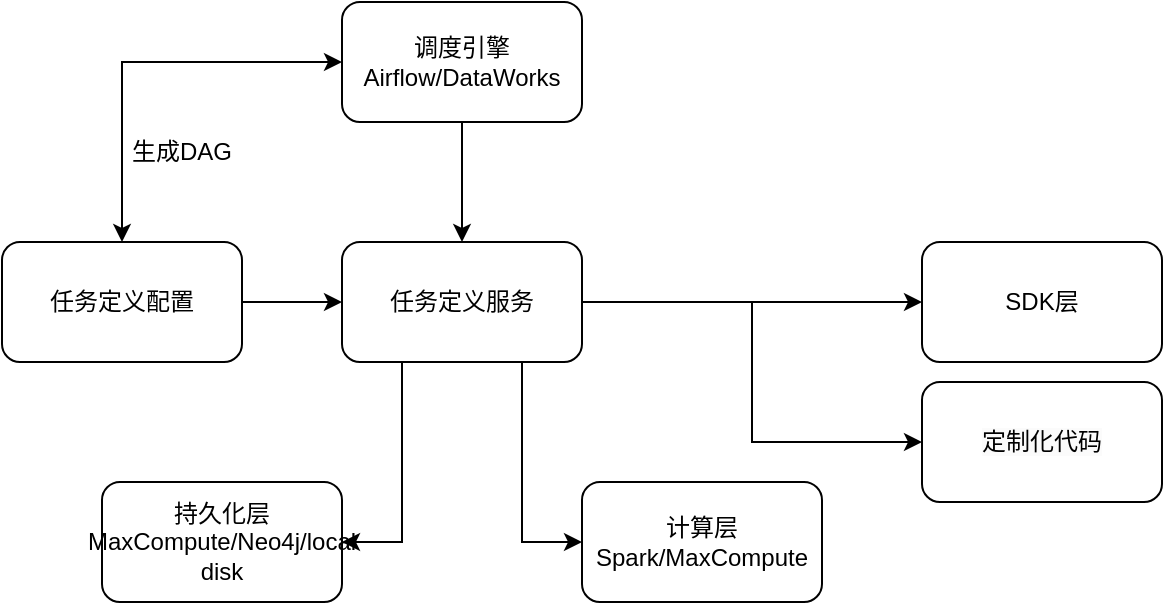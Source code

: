 <mxfile version="21.5.2" type="github" pages="6">
  <diagram name="架构" id="m7k_fpHOyJ3HgnAJIdbW">
    <mxGraphModel dx="1382" dy="1514" grid="1" gridSize="10" guides="1" tooltips="1" connect="1" arrows="1" fold="1" page="1" pageScale="1" pageWidth="850" pageHeight="1100" math="0" shadow="0">
      <root>
        <mxCell id="0" />
        <mxCell id="1" parent="0" />
        <mxCell id="1hOJ_aQ_bv51P6VJeh0--5" style="edgeStyle=orthogonalEdgeStyle;rounded=0;orthogonalLoop=1;jettySize=auto;html=1;exitX=0.5;exitY=1;exitDx=0;exitDy=0;" parent="1" source="1hOJ_aQ_bv51P6VJeh0--1" target="1hOJ_aQ_bv51P6VJeh0--2" edge="1">
          <mxGeometry relative="1" as="geometry" />
        </mxCell>
        <mxCell id="1hOJ_aQ_bv51P6VJeh0--1" value="调度引擎&lt;br&gt;Airflow/DataWorks" style="rounded=1;whiteSpace=wrap;html=1;" parent="1" vertex="1">
          <mxGeometry x="360" y="400" width="120" height="60" as="geometry" />
        </mxCell>
        <mxCell id="1hOJ_aQ_bv51P6VJeh0--4" style="edgeStyle=orthogonalEdgeStyle;rounded=0;orthogonalLoop=1;jettySize=auto;html=1;exitX=1;exitY=0.5;exitDx=0;exitDy=0;entryX=0;entryY=0.5;entryDx=0;entryDy=0;" parent="1" source="1hOJ_aQ_bv51P6VJeh0--2" target="1hOJ_aQ_bv51P6VJeh0--3" edge="1">
          <mxGeometry relative="1" as="geometry" />
        </mxCell>
        <mxCell id="1hOJ_aQ_bv51P6VJeh0--8" style="edgeStyle=orthogonalEdgeStyle;rounded=0;orthogonalLoop=1;jettySize=auto;html=1;exitX=0.75;exitY=1;exitDx=0;exitDy=0;entryX=0;entryY=0.5;entryDx=0;entryDy=0;" parent="1" source="1hOJ_aQ_bv51P6VJeh0--2" target="1hOJ_aQ_bv51P6VJeh0--7" edge="1">
          <mxGeometry relative="1" as="geometry" />
        </mxCell>
        <mxCell id="1hOJ_aQ_bv51P6VJeh0--9" style="edgeStyle=orthogonalEdgeStyle;rounded=0;orthogonalLoop=1;jettySize=auto;html=1;exitX=0.25;exitY=1;exitDx=0;exitDy=0;entryX=1;entryY=0.5;entryDx=0;entryDy=0;" parent="1" source="1hOJ_aQ_bv51P6VJeh0--2" target="1hOJ_aQ_bv51P6VJeh0--6" edge="1">
          <mxGeometry relative="1" as="geometry" />
        </mxCell>
        <mxCell id="_VQXQe3BT0p8ZT42UcLd-5" style="edgeStyle=orthogonalEdgeStyle;rounded=0;orthogonalLoop=1;jettySize=auto;html=1;exitX=1;exitY=0.5;exitDx=0;exitDy=0;entryX=0;entryY=0.5;entryDx=0;entryDy=0;" parent="1" source="1hOJ_aQ_bv51P6VJeh0--2" target="_VQXQe3BT0p8ZT42UcLd-4" edge="1">
          <mxGeometry relative="1" as="geometry" />
        </mxCell>
        <mxCell id="1hOJ_aQ_bv51P6VJeh0--2" value="任务定义服务" style="rounded=1;whiteSpace=wrap;html=1;" parent="1" vertex="1">
          <mxGeometry x="360" y="520" width="120" height="60" as="geometry" />
        </mxCell>
        <mxCell id="1hOJ_aQ_bv51P6VJeh0--3" value="SDK层" style="rounded=1;whiteSpace=wrap;html=1;" parent="1" vertex="1">
          <mxGeometry x="650" y="520" width="120" height="60" as="geometry" />
        </mxCell>
        <mxCell id="1hOJ_aQ_bv51P6VJeh0--6" value="持久化层&lt;br&gt;MaxCompute/Neo4j/local disk" style="rounded=1;whiteSpace=wrap;html=1;" parent="1" vertex="1">
          <mxGeometry x="240" y="640" width="120" height="60" as="geometry" />
        </mxCell>
        <mxCell id="1hOJ_aQ_bv51P6VJeh0--7" value="计算层&lt;br&gt;Spark/MaxCompute" style="rounded=1;whiteSpace=wrap;html=1;" parent="1" vertex="1">
          <mxGeometry x="480" y="640" width="120" height="60" as="geometry" />
        </mxCell>
        <mxCell id="_VQXQe3BT0p8ZT42UcLd-2" value="生成DAG" style="text;html=1;strokeColor=none;fillColor=none;align=center;verticalAlign=middle;whiteSpace=wrap;rounded=0;" parent="1" vertex="1">
          <mxGeometry x="250" y="460" width="60" height="30" as="geometry" />
        </mxCell>
        <mxCell id="_VQXQe3BT0p8ZT42UcLd-6" style="edgeStyle=orthogonalEdgeStyle;rounded=0;orthogonalLoop=1;jettySize=auto;html=1;exitX=1;exitY=0.5;exitDx=0;exitDy=0;entryX=0;entryY=0.5;entryDx=0;entryDy=0;" parent="1" source="_VQXQe3BT0p8ZT42UcLd-3" target="1hOJ_aQ_bv51P6VJeh0--2" edge="1">
          <mxGeometry relative="1" as="geometry" />
        </mxCell>
        <mxCell id="_VQXQe3BT0p8ZT42UcLd-7" style="edgeStyle=orthogonalEdgeStyle;rounded=0;orthogonalLoop=1;jettySize=auto;html=1;exitX=0.5;exitY=0;exitDx=0;exitDy=0;entryX=0;entryY=0.5;entryDx=0;entryDy=0;startArrow=classic;startFill=1;" parent="1" source="_VQXQe3BT0p8ZT42UcLd-3" target="1hOJ_aQ_bv51P6VJeh0--1" edge="1">
          <mxGeometry relative="1" as="geometry" />
        </mxCell>
        <mxCell id="_VQXQe3BT0p8ZT42UcLd-3" value="任务定义配置" style="rounded=1;whiteSpace=wrap;html=1;" parent="1" vertex="1">
          <mxGeometry x="190" y="520" width="120" height="60" as="geometry" />
        </mxCell>
        <mxCell id="_VQXQe3BT0p8ZT42UcLd-4" value="&lt;meta charset=&quot;utf-8&quot;&gt;&lt;span style=&quot;color: rgb(0, 0, 0); font-family: Helvetica; font-size: 12px; font-style: normal; font-variant-ligatures: normal; font-variant-caps: normal; font-weight: 400; letter-spacing: normal; orphans: 2; text-align: center; text-indent: 0px; text-transform: none; widows: 2; word-spacing: 0px; -webkit-text-stroke-width: 0px; background-color: rgb(251, 251, 251); text-decoration-thickness: initial; text-decoration-style: initial; text-decoration-color: initial; float: none; display: inline !important;&quot;&gt;定制化代码&lt;/span&gt;" style="rounded=1;whiteSpace=wrap;html=1;" parent="1" vertex="1">
          <mxGeometry x="650" y="590" width="120" height="60" as="geometry" />
        </mxCell>
      </root>
    </mxGraphModel>
  </diagram>
  <diagram id="Og1SM9SWbv6qK67WtlE2" name="流程共识">
    <mxGraphModel dx="2090" dy="843" grid="1" gridSize="10" guides="1" tooltips="1" connect="1" arrows="1" fold="1" page="1" pageScale="1" pageWidth="850" pageHeight="1100" math="0" shadow="0">
      <root>
        <mxCell id="0" />
        <mxCell id="1" parent="0" />
        <mxCell id="PM1XfxlpZ7X-8FRDsd6J-6" value="" style="rounded=0;whiteSpace=wrap;html=1;" vertex="1" parent="1">
          <mxGeometry x="-110" y="250" width="900" height="160" as="geometry" />
        </mxCell>
        <mxCell id="PM1XfxlpZ7X-8FRDsd6J-1" value="原始数据同步" style="rounded=1;whiteSpace=wrap;html=1;" vertex="1" parent="1">
          <mxGeometry x="-50" y="300" width="120" height="60" as="geometry" />
        </mxCell>
        <mxCell id="PM1XfxlpZ7X-8FRDsd6J-2" value="数据清洗" style="rounded=1;whiteSpace=wrap;html=1;" vertex="1" parent="1">
          <mxGeometry x="110" y="300" width="120" height="60" as="geometry" />
        </mxCell>
        <mxCell id="PM1XfxlpZ7X-8FRDsd6J-3" value="数据转换" style="rounded=1;whiteSpace=wrap;html=1;" vertex="1" parent="1">
          <mxGeometry x="270" y="300" width="120" height="60" as="geometry" />
        </mxCell>
        <mxCell id="PM1XfxlpZ7X-8FRDsd6J-4" value="数据导入" style="rounded=1;whiteSpace=wrap;html=1;" vertex="1" parent="1">
          <mxGeometry x="440" y="300" width="120" height="60" as="geometry" />
        </mxCell>
        <mxCell id="PM1XfxlpZ7X-8FRDsd6J-5" value="数据导后处理" style="rounded=1;whiteSpace=wrap;html=1;" vertex="1" parent="1">
          <mxGeometry x="610" y="300" width="120" height="60" as="geometry" />
        </mxCell>
        <mxCell id="PM1XfxlpZ7X-8FRDsd6J-7" value="数据同步" style="text;html=1;strokeColor=none;fillColor=none;align=center;verticalAlign=middle;whiteSpace=wrap;rounded=0;" vertex="1" parent="1">
          <mxGeometry x="310" y="260" width="60" height="30" as="geometry" />
        </mxCell>
        <mxCell id="PM1XfxlpZ7X-8FRDsd6J-8" value="" style="rounded=0;whiteSpace=wrap;html=1;" vertex="1" parent="1">
          <mxGeometry x="-110" y="510" width="900" height="160" as="geometry" />
        </mxCell>
        <mxCell id="PM1XfxlpZ7X-8FRDsd6J-9" value="辅助任务" style="rounded=1;whiteSpace=wrap;html=1;" vertex="1" parent="1">
          <mxGeometry x="110" y="570" width="120" height="60" as="geometry" />
        </mxCell>
        <mxCell id="PM1XfxlpZ7X-8FRDsd6J-10" value="结果计算/导出" style="rounded=1;whiteSpace=wrap;html=1;" vertex="1" parent="1">
          <mxGeometry x="270" y="570" width="120" height="60" as="geometry" />
        </mxCell>
        <mxCell id="PM1XfxlpZ7X-8FRDsd6J-11" value="结果导入" style="rounded=1;whiteSpace=wrap;html=1;" vertex="1" parent="1">
          <mxGeometry x="430" y="570" width="120" height="60" as="geometry" />
        </mxCell>
        <mxCell id="PM1XfxlpZ7X-8FRDsd6J-14" value="风控计算" style="text;html=1;strokeColor=none;fillColor=none;align=center;verticalAlign=middle;whiteSpace=wrap;rounded=0;" vertex="1" parent="1">
          <mxGeometry x="310" y="520" width="60" height="30" as="geometry" />
        </mxCell>
      </root>
    </mxGraphModel>
  </diagram>
  <diagram id="A9DMLrKfDVq0KSXMo0Hl" name="友邦">
    <mxGraphModel dx="1382" dy="1514" grid="1" gridSize="10" guides="1" tooltips="1" connect="1" arrows="1" fold="1" page="1" pageScale="1" pageWidth="850" pageHeight="1100" math="0" shadow="0">
      <root>
        <mxCell id="0" />
        <mxCell id="1" parent="0" />
        <mxCell id="BBlTaaZiO3NpZDx9ScX0-1" value="" style="rounded=0;whiteSpace=wrap;html=1;" vertex="1" parent="1">
          <mxGeometry x="165" y="540" width="520" height="70" as="geometry" />
        </mxCell>
        <mxCell id="BBlTaaZiO3NpZDx9ScX0-2" value="业务数据图谱" style="rounded=0;whiteSpace=wrap;html=1;" vertex="1" parent="1">
          <mxGeometry x="280" y="547.5" width="110" height="55" as="geometry" />
        </mxCell>
        <mxCell id="BBlTaaZiO3NpZDx9ScX0-4" value="" style="rounded=0;whiteSpace=wrap;html=1;" vertex="1" parent="1">
          <mxGeometry x="165" y="460" width="520" height="70" as="geometry" />
        </mxCell>
        <mxCell id="BBlTaaZiO3NpZDx9ScX0-5" value="业务数据图谱" style="rounded=0;whiteSpace=wrap;html=1;" vertex="1" parent="1">
          <mxGeometry x="420" y="547.5" width="110" height="55" as="geometry" />
        </mxCell>
      </root>
    </mxGraphModel>
  </diagram>
  <diagram id="u1a6W5h8Gbmj5CjUvRBW" name="技术架构图">
    <mxGraphModel dx="1382" dy="1457" grid="1" gridSize="10" guides="1" tooltips="1" connect="1" arrows="1" fold="1" page="1" pageScale="1" pageWidth="850" pageHeight="1100" math="0" shadow="0">
      <root>
        <mxCell id="0" />
        <mxCell id="1" parent="0" />
        <mxCell id="b9JEDcUEOAF8m4aXm5rV-1" value="" style="rounded=0;whiteSpace=wrap;html=1;" vertex="1" parent="1">
          <mxGeometry x="60" y="720" width="160" height="220" as="geometry" />
        </mxCell>
        <mxCell id="b9JEDcUEOAF8m4aXm5rV-2" value="前端应用(react.js)" style="rounded=0;whiteSpace=wrap;html=1;" vertex="1" parent="1">
          <mxGeometry x="80" y="830" width="120" height="40" as="geometry" />
        </mxCell>
        <mxCell id="b9JEDcUEOAF8m4aXm5rV-3" value="后端API(Spring-boot)" style="rounded=0;whiteSpace=wrap;html=1;" vertex="1" parent="1">
          <mxGeometry x="80" y="890" width="120" height="40" as="geometry" />
        </mxCell>
        <mxCell id="b9JEDcUEOAF8m4aXm5rV-4" value="" style="endArrow=classic;html=1;entryX=0.5;entryY=1;entryDx=0;entryDy=0;exitX=0.5;exitY=0;exitDx=0;exitDy=0;" edge="1" parent="1" source="b9JEDcUEOAF8m4aXm5rV-3" target="b9JEDcUEOAF8m4aXm5rV-2">
          <mxGeometry width="50" height="50" relative="1" as="geometry">
            <mxPoint x="330" y="1000" as="sourcePoint" />
            <mxPoint x="380" y="950" as="targetPoint" />
          </mxGeometry>
        </mxCell>
        <mxCell id="b9JEDcUEOAF8m4aXm5rV-5" value="图数据存储(Neo4j, etc)" style="rounded=0;whiteSpace=wrap;html=1;" vertex="1" parent="1">
          <mxGeometry x="60" y="970" width="200" height="60" as="geometry" />
        </mxCell>
        <mxCell id="b9JEDcUEOAF8m4aXm5rV-6" value="&lt;font style=&quot;font-size: 15px&quot;&gt;在线服务&lt;/font&gt;" style="text;html=1;strokeColor=none;fillColor=none;align=center;verticalAlign=middle;whiteSpace=wrap;rounded=0;" vertex="1" parent="1">
          <mxGeometry x="100" y="730" width="80" height="20" as="geometry" />
        </mxCell>
        <mxCell id="b9JEDcUEOAF8m4aXm5rV-7" value="" style="rounded=0;whiteSpace=wrap;html=1;" vertex="1" parent="1">
          <mxGeometry x="260" y="720" width="330" height="220" as="geometry" />
        </mxCell>
        <mxCell id="b9JEDcUEOAF8m4aXm5rV-8" value="ETL&lt;br&gt;(AirFlow, Dolphine, DataWorks)&lt;br&gt;&lt;br&gt;&lt;br&gt;" style="rounded=0;whiteSpace=wrap;html=1;" vertex="1" parent="1">
          <mxGeometry x="280" y="770" width="290" height="100" as="geometry" />
        </mxCell>
        <mxCell id="b9JEDcUEOAF8m4aXm5rV-9" value="&lt;font style=&quot;font-size: 15px&quot;&gt;离线服务&lt;/font&gt;" style="text;html=1;strokeColor=none;fillColor=none;align=center;verticalAlign=middle;whiteSpace=wrap;rounded=0;" vertex="1" parent="1">
          <mxGeometry x="385" y="730" width="80" height="20" as="geometry" />
        </mxCell>
        <mxCell id="b9JEDcUEOAF8m4aXm5rV-10" value="数据拉取" style="rounded=0;whiteSpace=wrap;html=1;" vertex="1" parent="1">
          <mxGeometry x="311" y="820" width="70" height="40" as="geometry" />
        </mxCell>
        <mxCell id="b9JEDcUEOAF8m4aXm5rV-11" value="模型训练" style="rounded=0;whiteSpace=wrap;html=1;" vertex="1" parent="1">
          <mxGeometry x="391" y="820" width="70" height="40" as="geometry" />
        </mxCell>
        <mxCell id="b9JEDcUEOAF8m4aXm5rV-12" value="风险标签" style="rounded=0;whiteSpace=wrap;html=1;" vertex="1" parent="1">
          <mxGeometry x="471" y="820" width="70" height="40" as="geometry" />
        </mxCell>
        <mxCell id="b9JEDcUEOAF8m4aXm5rV-13" value="" style="edgeStyle=elbowEdgeStyle;elbow=vertical;endArrow=classic;html=1;entryX=0.5;entryY=1;entryDx=0;entryDy=0;exitX=0.25;exitY=0;exitDx=0;exitDy=0;" edge="1" parent="1" source="b9JEDcUEOAF8m4aXm5rV-5" target="b9JEDcUEOAF8m4aXm5rV-3">
          <mxGeometry width="50" height="50" relative="1" as="geometry">
            <mxPoint x="330" y="950" as="sourcePoint" />
            <mxPoint x="380" y="900" as="targetPoint" />
          </mxGeometry>
        </mxCell>
        <mxCell id="b9JEDcUEOAF8m4aXm5rV-14" value="" style="edgeStyle=elbowEdgeStyle;elbow=vertical;endArrow=classic;html=1;exitX=0.5;exitY=1;exitDx=0;exitDy=0;entryX=0.75;entryY=0;entryDx=0;entryDy=0;" edge="1" parent="1" source="b9JEDcUEOAF8m4aXm5rV-8" target="b9JEDcUEOAF8m4aXm5rV-5">
          <mxGeometry width="50" height="50" relative="1" as="geometry">
            <mxPoint x="185" y="980" as="sourcePoint" />
            <mxPoint x="346" y="980" as="targetPoint" />
          </mxGeometry>
        </mxCell>
        <mxCell id="b9JEDcUEOAF8m4aXm5rV-15" value="核心镜像库(Oracle, MaxCompute, etc)" style="rounded=0;whiteSpace=wrap;html=1;" vertex="1" parent="1">
          <mxGeometry x="440" y="970" width="150" height="60" as="geometry" />
        </mxCell>
        <mxCell id="b9JEDcUEOAF8m4aXm5rV-16" value="" style="edgeStyle=elbowEdgeStyle;elbow=vertical;endArrow=none;html=1;exitX=0.5;exitY=1;exitDx=0;exitDy=0;entryX=0.5;entryY=0;entryDx=0;entryDy=0;startArrow=classic;startFill=1;endFill=0;" edge="1" parent="1" source="b9JEDcUEOAF8m4aXm5rV-8" target="b9JEDcUEOAF8m4aXm5rV-15">
          <mxGeometry width="50" height="50" relative="1" as="geometry">
            <mxPoint x="435" y="880" as="sourcePoint" />
            <mxPoint x="347.5" y="980" as="targetPoint" />
          </mxGeometry>
        </mxCell>
        <mxCell id="b9JEDcUEOAF8m4aXm5rV-17" value="负载均衡&lt;br&gt;(Nginx)" style="rounded=0;whiteSpace=wrap;html=1;" vertex="1" parent="1">
          <mxGeometry x="80" y="770" width="120" height="40" as="geometry" />
        </mxCell>
        <mxCell id="b9JEDcUEOAF8m4aXm5rV-18" value="消息队列(RocketMQ, etc)" style="rounded=0;whiteSpace=wrap;html=1;" vertex="1" parent="1">
          <mxGeometry x="271" y="970" width="159" height="60" as="geometry" />
        </mxCell>
        <mxCell id="b9JEDcUEOAF8m4aXm5rV-19" value="" style="edgeStyle=elbowEdgeStyle;elbow=vertical;endArrow=classic;html=1;entryX=0.5;entryY=0;entryDx=0;entryDy=0;exitX=0.5;exitY=1;exitDx=0;exitDy=0;" edge="1" parent="1" source="b9JEDcUEOAF8m4aXm5rV-12" target="b9JEDcUEOAF8m4aXm5rV-18">
          <mxGeometry width="50" height="50" relative="1" as="geometry">
            <mxPoint x="435" y="880" as="sourcePoint" />
            <mxPoint x="220" y="980" as="targetPoint" />
            <Array as="points">
              <mxPoint x="430" y="900" />
            </Array>
          </mxGeometry>
        </mxCell>
        <mxCell id="b9JEDcUEOAF8m4aXm5rV-20" value="" style="endArrow=classic;html=1;entryX=0.5;entryY=1;entryDx=0;entryDy=0;" edge="1" parent="1" target="b9JEDcUEOAF8m4aXm5rV-17">
          <mxGeometry width="50" height="50" relative="1" as="geometry">
            <mxPoint x="140" y="830" as="sourcePoint" />
            <mxPoint x="150" y="880" as="targetPoint" />
          </mxGeometry>
        </mxCell>
      </root>
    </mxGraphModel>
  </diagram>
  <diagram id="8FLX2ebQgZwFg-_jBDxw" name="应用部署拓扑图-C">
    <mxGraphModel dx="1382" dy="1514" grid="1" gridSize="10" guides="1" tooltips="1" connect="1" arrows="1" fold="1" page="1" pageScale="1" pageWidth="850" pageHeight="1100" math="0" shadow="0">
      <root>
        <mxCell id="0" />
        <mxCell id="1" parent="0" />
        <mxCell id="ida5DLMopEZFBccbwgcz-41" value="" style="rounded=0;whiteSpace=wrap;html=1;" vertex="1" parent="1">
          <mxGeometry x="142.5" y="733" width="120" height="87" as="geometry" />
        </mxCell>
        <mxCell id="ida5DLMopEZFBccbwgcz-42" value="高可用/负载均衡&lt;br&gt;(Nginx)" style="rounded=0;whiteSpace=wrap;html=1;" vertex="1" parent="1">
          <mxGeometry x="342.5" y="420" width="120" height="60" as="geometry" />
        </mxCell>
        <mxCell id="ida5DLMopEZFBccbwgcz-43" value="" style="group" vertex="1" connectable="0" parent="1">
          <mxGeometry x="142.5" y="510" width="250" height="170" as="geometry" />
        </mxCell>
        <mxCell id="ida5DLMopEZFBccbwgcz-44" value="" style="rounded=0;whiteSpace=wrap;html=1;" vertex="1" parent="ida5DLMopEZFBccbwgcz-43">
          <mxGeometry width="250" height="170" as="geometry" />
        </mxCell>
        <mxCell id="ida5DLMopEZFBccbwgcz-45" value="风险图谱服务器1" style="text;html=1;strokeColor=none;fillColor=none;align=center;verticalAlign=middle;whiteSpace=wrap;rounded=0;" vertex="1" parent="ida5DLMopEZFBccbwgcz-43">
          <mxGeometry x="78.75" y="117.64" width="92.5" height="13.6" as="geometry" />
        </mxCell>
        <mxCell id="ida5DLMopEZFBccbwgcz-46" value="前端(React.js)" style="rounded=0;whiteSpace=wrap;html=1;" vertex="1" parent="ida5DLMopEZFBccbwgcz-43">
          <mxGeometry x="65" y="13.6" width="120" height="27.2" as="geometry" />
        </mxCell>
        <mxCell id="ida5DLMopEZFBccbwgcz-47" value="后端API(Spring-boot)" style="rounded=0;whiteSpace=wrap;html=1;" vertex="1" parent="ida5DLMopEZFBccbwgcz-43">
          <mxGeometry x="65" y="49.64" width="120" height="27.2" as="geometry" />
        </mxCell>
        <mxCell id="ida5DLMopEZFBccbwgcz-48" value="图数据库(Neo4j)" style="rounded=0;whiteSpace=wrap;html=1;" vertex="1" parent="ida5DLMopEZFBccbwgcz-43">
          <mxGeometry x="65" y="83.64" width="120" height="27.2" as="geometry" />
        </mxCell>
        <mxCell id="ida5DLMopEZFBccbwgcz-49" value="" style="group" vertex="1" connectable="0" parent="1">
          <mxGeometry x="417.5" y="510" width="315" height="170" as="geometry" />
        </mxCell>
        <mxCell id="ida5DLMopEZFBccbwgcz-50" value="" style="rounded=0;whiteSpace=wrap;html=1;" vertex="1" parent="ida5DLMopEZFBccbwgcz-49">
          <mxGeometry width="250" height="170" as="geometry" />
        </mxCell>
        <mxCell id="ida5DLMopEZFBccbwgcz-51" value="风险图谱服务器2" style="text;html=1;strokeColor=none;fillColor=none;align=center;verticalAlign=middle;whiteSpace=wrap;rounded=0;" vertex="1" parent="ida5DLMopEZFBccbwgcz-49">
          <mxGeometry x="78.75" y="117.64" width="92.5" height="13.6" as="geometry" />
        </mxCell>
        <mxCell id="ida5DLMopEZFBccbwgcz-52" value="前端(React.js)" style="rounded=0;whiteSpace=wrap;html=1;" vertex="1" parent="ida5DLMopEZFBccbwgcz-49">
          <mxGeometry x="65" y="13.6" width="120" height="27.2" as="geometry" />
        </mxCell>
        <mxCell id="ida5DLMopEZFBccbwgcz-53" value="后端API(Spring-boot)" style="rounded=0;whiteSpace=wrap;html=1;" vertex="1" parent="ida5DLMopEZFBccbwgcz-49">
          <mxGeometry x="65" y="49.64" width="120" height="27.2" as="geometry" />
        </mxCell>
        <mxCell id="ida5DLMopEZFBccbwgcz-54" value="图数据库(Neo4j)" style="rounded=0;whiteSpace=wrap;html=1;" vertex="1" parent="ida5DLMopEZFBccbwgcz-49">
          <mxGeometry x="65" y="83.64" width="120" height="27.2" as="geometry" />
        </mxCell>
        <mxCell id="ida5DLMopEZFBccbwgcz-55" value="" style="edgeStyle=elbowEdgeStyle;elbow=vertical;endArrow=classic;html=1;exitX=0.5;exitY=0;exitDx=0;exitDy=0;" edge="1" parent="1" source="ida5DLMopEZFBccbwgcz-46" target="ida5DLMopEZFBccbwgcz-42">
          <mxGeometry width="50" height="50" relative="1" as="geometry">
            <mxPoint x="392.5" y="740" as="sourcePoint" />
            <mxPoint x="402.5" y="490" as="targetPoint" />
            <Array as="points">
              <mxPoint x="332.5" y="500" />
            </Array>
          </mxGeometry>
        </mxCell>
        <mxCell id="ida5DLMopEZFBccbwgcz-56" value="" style="edgeStyle=elbowEdgeStyle;elbow=vertical;endArrow=classic;html=1;exitX=0.5;exitY=0;exitDx=0;exitDy=0;entryX=0.5;entryY=1;entryDx=0;entryDy=0;" edge="1" parent="1" source="ida5DLMopEZFBccbwgcz-52" target="ida5DLMopEZFBccbwgcz-42">
          <mxGeometry width="50" height="50" relative="1" as="geometry">
            <mxPoint x="277.5" y="540" as="sourcePoint" />
            <mxPoint x="412.5" y="500" as="targetPoint" />
            <Array as="points">
              <mxPoint x="472.5" y="500" />
            </Array>
          </mxGeometry>
        </mxCell>
        <mxCell id="ida5DLMopEZFBccbwgcz-57" value="" style="edgeStyle=elbowEdgeStyle;elbow=vertical;endArrow=classic;html=1;exitX=0.5;exitY=0;exitDx=0;exitDy=0;entryX=0.5;entryY=1;entryDx=0;entryDy=0;" edge="1" parent="1" source="ida5DLMopEZFBccbwgcz-66" target="ida5DLMopEZFBccbwgcz-54">
          <mxGeometry width="50" height="50" relative="1" as="geometry">
            <mxPoint x="392.5" y="693" as="sourcePoint" />
            <mxPoint x="442.5" y="643" as="targetPoint" />
            <Array as="points">
              <mxPoint x="502.5" y="723" />
            </Array>
          </mxGeometry>
        </mxCell>
        <mxCell id="ida5DLMopEZFBccbwgcz-58" value="" style="edgeStyle=elbowEdgeStyle;elbow=vertical;endArrow=classic;html=1;exitX=0.5;exitY=0;exitDx=0;exitDy=0;entryX=0.5;entryY=1;entryDx=0;entryDy=0;" edge="1" parent="1" source="ida5DLMopEZFBccbwgcz-66" target="ida5DLMopEZFBccbwgcz-48">
          <mxGeometry width="50" height="50" relative="1" as="geometry">
            <mxPoint x="457.5" y="763" as="sourcePoint" />
            <mxPoint x="552.5" y="683" as="targetPoint" />
            <Array as="points">
              <mxPoint x="362.5" y="723" />
            </Array>
          </mxGeometry>
        </mxCell>
        <mxCell id="ida5DLMopEZFBccbwgcz-59" value="" style="rounded=0;whiteSpace=wrap;html=1;" vertex="1" parent="1">
          <mxGeometry x="292.5" y="733" width="380" height="170" as="geometry" />
        </mxCell>
        <mxCell id="ida5DLMopEZFBccbwgcz-60" value="核心镜像&lt;br&gt;(Oracle)" style="rounded=0;whiteSpace=wrap;html=1;" vertex="1" parent="1">
          <mxGeometry x="190" y="753" width="55" height="60" as="geometry" />
        </mxCell>
        <mxCell id="ida5DLMopEZFBccbwgcz-61" value="" style="endArrow=classic;html=1;exitX=1;exitY=0.5;exitDx=0;exitDy=0;entryX=0;entryY=0.5;entryDx=0;entryDy=0;" edge="1" parent="1" source="ida5DLMopEZFBccbwgcz-60" target="ida5DLMopEZFBccbwgcz-67">
          <mxGeometry width="50" height="50" relative="1" as="geometry">
            <mxPoint x="392.5" y="693" as="sourcePoint" />
            <mxPoint x="422.5" y="663" as="targetPoint" />
          </mxGeometry>
        </mxCell>
        <mxCell id="ida5DLMopEZFBccbwgcz-62" value="" style="group" vertex="1" connectable="0" parent="1">
          <mxGeometry x="302.5" y="753" width="352.5" height="140" as="geometry" />
        </mxCell>
        <mxCell id="ida5DLMopEZFBccbwgcz-63" value="模型训练服务器" style="text;html=1;strokeColor=none;fillColor=none;align=center;verticalAlign=middle;whiteSpace=wrap;rounded=0;" vertex="1" parent="ida5DLMopEZFBccbwgcz-62">
          <mxGeometry x="122.5" y="120" width="95" height="20" as="geometry" />
        </mxCell>
        <mxCell id="ida5DLMopEZFBccbwgcz-64" value="系统监控组件" style="rounded=0;whiteSpace=wrap;html=1;" vertex="1" parent="ida5DLMopEZFBccbwgcz-62">
          <mxGeometry y="90" width="100" height="30" as="geometry" />
        </mxCell>
        <mxCell id="ida5DLMopEZFBccbwgcz-65" value="模型迭代性能监控组件" style="rounded=0;whiteSpace=wrap;html=1;" vertex="1" parent="ida5DLMopEZFBccbwgcz-62">
          <mxGeometry x="227.5" y="90" width="125" height="30" as="geometry" />
        </mxCell>
        <mxCell id="ida5DLMopEZFBccbwgcz-66" value="&lt;br&gt;&lt;br&gt;&lt;br&gt;Airflow" style="rounded=0;whiteSpace=wrap;html=1;" vertex="1" parent="ida5DLMopEZFBccbwgcz-62">
          <mxGeometry width="350" height="60" as="geometry" />
        </mxCell>
        <mxCell id="ida5DLMopEZFBccbwgcz-67" value="数据拉取" style="rounded=0;whiteSpace=wrap;html=1;" vertex="1" parent="ida5DLMopEZFBccbwgcz-62">
          <mxGeometry x="17.5" y="15" width="80" height="30" as="geometry" />
        </mxCell>
        <mxCell id="ida5DLMopEZFBccbwgcz-68" value="模型训练" style="rounded=0;whiteSpace=wrap;html=1;" vertex="1" parent="ida5DLMopEZFBccbwgcz-62">
          <mxGeometry x="120" y="15" width="100" height="30" as="geometry" />
        </mxCell>
        <mxCell id="ida5DLMopEZFBccbwgcz-69" value="风险标签" style="rounded=0;whiteSpace=wrap;html=1;" vertex="1" parent="ida5DLMopEZFBccbwgcz-62">
          <mxGeometry x="241.25" y="15" width="97.5" height="30" as="geometry" />
        </mxCell>
        <mxCell id="ida5DLMopEZFBccbwgcz-70" value="" style="edgeStyle=elbowEdgeStyle;elbow=vertical;endArrow=classic;html=1;entryX=0.5;entryY=0;entryDx=0;entryDy=0;exitX=0.5;exitY=1;exitDx=0;exitDy=0;" edge="1" parent="ida5DLMopEZFBccbwgcz-62" source="ida5DLMopEZFBccbwgcz-68" target="ida5DLMopEZFBccbwgcz-65">
          <mxGeometry width="50" height="50" relative="1" as="geometry">
            <mxPoint x="120" y="-60" as="sourcePoint" />
            <mxPoint x="170" y="-110" as="targetPoint" />
            <Array as="points">
              <mxPoint x="230" y="70" />
            </Array>
          </mxGeometry>
        </mxCell>
        <mxCell id="ida5DLMopEZFBccbwgcz-71" value="" style="rounded=0;whiteSpace=wrap;html=1;" vertex="1" parent="1">
          <mxGeometry x="142.5" y="830" width="120" height="80" as="geometry" />
        </mxCell>
        <mxCell id="ida5DLMopEZFBccbwgcz-72" value="核心镜像&lt;br&gt;(Oracle)" style="rounded=0;whiteSpace=wrap;html=1;" vertex="1" parent="1">
          <mxGeometry x="190" y="840" width="55" height="60" as="geometry" />
        </mxCell>
        <mxCell id="ida5DLMopEZFBccbwgcz-73" value="从库" style="text;html=1;strokeColor=none;fillColor=none;align=center;verticalAlign=middle;whiteSpace=wrap;rounded=0;" vertex="1" parent="1">
          <mxGeometry x="130" y="855" width="60" height="30" as="geometry" />
        </mxCell>
        <mxCell id="ida5DLMopEZFBccbwgcz-74" value="主库" style="text;html=1;strokeColor=none;fillColor=none;align=center;verticalAlign=middle;whiteSpace=wrap;rounded=0;" vertex="1" parent="1">
          <mxGeometry x="132.5" y="768" width="60" height="30" as="geometry" />
        </mxCell>
        <mxCell id="ida5DLMopEZFBccbwgcz-75" value="" style="endArrow=none;html=1;rounded=0;exitX=0.5;exitY=0;exitDx=0;exitDy=0;entryX=0.5;entryY=1;entryDx=0;entryDy=0;" edge="1" parent="1" source="ida5DLMopEZFBccbwgcz-72" target="ida5DLMopEZFBccbwgcz-60">
          <mxGeometry width="50" height="50" relative="1" as="geometry">
            <mxPoint x="392.5" y="920" as="sourcePoint" />
            <mxPoint x="442.5" y="870" as="targetPoint" />
          </mxGeometry>
        </mxCell>
      </root>
    </mxGraphModel>
  </diagram>
  <diagram id="7xN5znzIbxrvwSuw-j2h" name="数据流向图">
    <mxGraphModel dx="1382" dy="1457" grid="1" gridSize="10" guides="1" tooltips="1" connect="1" arrows="1" fold="1" page="1" pageScale="1" pageWidth="850" pageHeight="1100" math="0" shadow="0">
      <root>
        <mxCell id="0" />
        <mxCell id="1" parent="0" />
        <mxCell id="67FpsfFrQpFfsFP2HApM-1" value="核心镜像库(Oracle, MaxCompute, etc)" style="rounded=0;whiteSpace=wrap;html=1;" vertex="1" parent="1">
          <mxGeometry x="40" y="530" width="130" height="60" as="geometry" />
        </mxCell>
        <mxCell id="67FpsfFrQpFfsFP2HApM-2" value="ETL&lt;br&gt;(AirFlow)&lt;br&gt;&lt;br&gt;&lt;br&gt;&lt;br&gt;&lt;br&gt;&lt;br&gt;&lt;br&gt;&lt;br&gt;&lt;br&gt;&lt;br&gt;&lt;br&gt;&lt;br&gt;&lt;br&gt;&lt;br&gt;&lt;br&gt;&lt;br&gt;&lt;br&gt;&lt;br&gt;&lt;br&gt;&lt;br&gt;" style="rounded=0;whiteSpace=wrap;html=1;" vertex="1" parent="1">
          <mxGeometry x="210" y="430" width="130" height="320" as="geometry" />
        </mxCell>
        <mxCell id="67FpsfFrQpFfsFP2HApM-3" value="数据拉取" style="rounded=0;whiteSpace=wrap;html=1;" vertex="1" parent="1">
          <mxGeometry x="241" y="480" width="70" height="40" as="geometry" />
        </mxCell>
        <mxCell id="67FpsfFrQpFfsFP2HApM-4" value="模型训练" style="rounded=0;whiteSpace=wrap;html=1;" vertex="1" parent="1">
          <mxGeometry x="241" y="540" width="70" height="40" as="geometry" />
        </mxCell>
        <mxCell id="67FpsfFrQpFfsFP2HApM-5" value="风险标签" style="rounded=0;whiteSpace=wrap;html=1;" vertex="1" parent="1">
          <mxGeometry x="241" y="610" width="70" height="40" as="geometry" />
        </mxCell>
        <mxCell id="67FpsfFrQpFfsFP2HApM-6" value="" style="edgeStyle=elbowEdgeStyle;elbow=horizontal;endArrow=classic;html=1;exitX=1;exitY=0.5;exitDx=0;exitDy=0;entryX=0;entryY=0.5;entryDx=0;entryDy=0;" edge="1" parent="1" source="67FpsfFrQpFfsFP2HApM-1" target="67FpsfFrQpFfsFP2HApM-3">
          <mxGeometry width="50" height="50" relative="1" as="geometry">
            <mxPoint x="380" y="510" as="sourcePoint" />
            <mxPoint x="430" y="460" as="targetPoint" />
          </mxGeometry>
        </mxCell>
        <mxCell id="67FpsfFrQpFfsFP2HApM-7" value="图数据库(Neo4j)" style="rounded=0;whiteSpace=wrap;html=1;" vertex="1" parent="1">
          <mxGeometry x="385" y="530" width="130" height="60" as="geometry" />
        </mxCell>
        <mxCell id="67FpsfFrQpFfsFP2HApM-8" value="" style="edgeStyle=elbowEdgeStyle;elbow=vertical;endArrow=classic;html=1;entryX=0.5;entryY=0;entryDx=0;entryDy=0;exitX=1;exitY=0.5;exitDx=0;exitDy=0;" edge="1" parent="1" source="67FpsfFrQpFfsFP2HApM-3" target="67FpsfFrQpFfsFP2HApM-7">
          <mxGeometry width="50" height="50" relative="1" as="geometry">
            <mxPoint x="380" y="510" as="sourcePoint" />
            <mxPoint x="430" y="460" as="targetPoint" />
            <Array as="points">
              <mxPoint x="380" y="500" />
            </Array>
          </mxGeometry>
        </mxCell>
        <mxCell id="67FpsfFrQpFfsFP2HApM-9" value="" style="endArrow=classic;html=1;entryX=1;entryY=0.5;entryDx=0;entryDy=0;exitX=0;exitY=0.5;exitDx=0;exitDy=0;" edge="1" parent="1" source="67FpsfFrQpFfsFP2HApM-7" target="67FpsfFrQpFfsFP2HApM-4">
          <mxGeometry width="50" height="50" relative="1" as="geometry">
            <mxPoint x="380" y="510" as="sourcePoint" />
            <mxPoint x="430" y="460" as="targetPoint" />
          </mxGeometry>
        </mxCell>
        <mxCell id="67FpsfFrQpFfsFP2HApM-10" value="" style="endArrow=classic;html=1;exitX=0.5;exitY=1;exitDx=0;exitDy=0;entryX=0.5;entryY=0;entryDx=0;entryDy=0;" edge="1" parent="1" source="67FpsfFrQpFfsFP2HApM-4" target="67FpsfFrQpFfsFP2HApM-5">
          <mxGeometry width="50" height="50" relative="1" as="geometry">
            <mxPoint x="380" y="510" as="sourcePoint" />
            <mxPoint x="430" y="460" as="targetPoint" />
          </mxGeometry>
        </mxCell>
        <mxCell id="67FpsfFrQpFfsFP2HApM-11" value="" style="edgeStyle=elbowEdgeStyle;elbow=vertical;endArrow=classic;html=1;entryX=1;entryY=0.5;entryDx=0;entryDy=0;exitX=0.5;exitY=1;exitDx=0;exitDy=0;" edge="1" parent="1" source="67FpsfFrQpFfsFP2HApM-7" target="67FpsfFrQpFfsFP2HApM-5">
          <mxGeometry width="50" height="50" relative="1" as="geometry">
            <mxPoint x="321" y="510" as="sourcePoint" />
            <mxPoint x="460" y="540" as="targetPoint" />
            <Array as="points">
              <mxPoint x="370" y="630" />
            </Array>
          </mxGeometry>
        </mxCell>
        <mxCell id="67FpsfFrQpFfsFP2HApM-12" value="" style="edgeStyle=elbowEdgeStyle;elbow=vertical;endArrow=classic;html=1;exitX=0.5;exitY=1;exitDx=0;exitDy=0;entryX=0.75;entryY=1;entryDx=0;entryDy=0;" edge="1" parent="1" source="67FpsfFrQpFfsFP2HApM-5" target="67FpsfFrQpFfsFP2HApM-7">
          <mxGeometry width="50" height="50" relative="1" as="geometry">
            <mxPoint x="380" y="510" as="sourcePoint" />
            <mxPoint x="430" y="460" as="targetPoint" />
            <Array as="points">
              <mxPoint x="380" y="680" />
            </Array>
          </mxGeometry>
        </mxCell>
        <mxCell id="67FpsfFrQpFfsFP2HApM-13" value="后端API" style="rounded=0;whiteSpace=wrap;html=1;" vertex="1" parent="1">
          <mxGeometry x="560" y="540" width="70" height="40" as="geometry" />
        </mxCell>
        <mxCell id="67FpsfFrQpFfsFP2HApM-14" value="" style="endArrow=classic;html=1;entryX=0;entryY=0.5;entryDx=0;entryDy=0;exitX=1;exitY=0.5;exitDx=0;exitDy=0;" edge="1" parent="1" source="67FpsfFrQpFfsFP2HApM-7" target="67FpsfFrQpFfsFP2HApM-13">
          <mxGeometry width="50" height="50" relative="1" as="geometry">
            <mxPoint x="380" y="510" as="sourcePoint" />
            <mxPoint x="430" y="460" as="targetPoint" />
          </mxGeometry>
        </mxCell>
        <mxCell id="67FpsfFrQpFfsFP2HApM-15" value="前端应用" style="rounded=0;whiteSpace=wrap;html=1;" vertex="1" parent="1">
          <mxGeometry x="680" y="540" width="70" height="40" as="geometry" />
        </mxCell>
        <mxCell id="67FpsfFrQpFfsFP2HApM-16" value="" style="endArrow=classic;html=1;entryX=0;entryY=0.5;entryDx=0;entryDy=0;exitX=1;exitY=0.5;exitDx=0;exitDy=0;" edge="1" parent="1" source="67FpsfFrQpFfsFP2HApM-13" target="67FpsfFrQpFfsFP2HApM-15">
          <mxGeometry width="50" height="50" relative="1" as="geometry">
            <mxPoint x="525" y="570" as="sourcePoint" />
            <mxPoint x="570" y="570" as="targetPoint" />
          </mxGeometry>
        </mxCell>
        <mxCell id="67FpsfFrQpFfsFP2HApM-17" value="消息队列(RocketMQ, etc)" style="rounded=0;whiteSpace=wrap;html=1;" vertex="1" parent="1">
          <mxGeometry x="385" y="690" width="130" height="60" as="geometry" />
        </mxCell>
        <mxCell id="67FpsfFrQpFfsFP2HApM-18" value="" style="edgeStyle=segmentEdgeStyle;endArrow=classic;html=1;entryX=0;entryY=0.5;entryDx=0;entryDy=0;exitX=0.5;exitY=1;exitDx=0;exitDy=0;" edge="1" parent="1" source="67FpsfFrQpFfsFP2HApM-5" target="67FpsfFrQpFfsFP2HApM-17">
          <mxGeometry width="50" height="50" relative="1" as="geometry">
            <mxPoint x="280" y="780" as="sourcePoint" />
            <mxPoint x="330" y="730" as="targetPoint" />
            <Array as="points">
              <mxPoint x="276" y="720" />
            </Array>
          </mxGeometry>
        </mxCell>
        <mxCell id="67FpsfFrQpFfsFP2HApM-19" value="核心赔案信息API" style="rounded=0;whiteSpace=wrap;html=1;" vertex="1" parent="1">
          <mxGeometry x="530" y="420" width="130" height="60" as="geometry" />
        </mxCell>
        <mxCell id="67FpsfFrQpFfsFP2HApM-20" value="" style="endArrow=classic;html=1;rounded=0;entryX=0.5;entryY=0;entryDx=0;entryDy=0;exitX=0.5;exitY=1;exitDx=0;exitDy=0;" edge="1" parent="1" source="67FpsfFrQpFfsFP2HApM-19">
          <mxGeometry width="50" height="50" relative="1" as="geometry">
            <mxPoint x="556" y="500" as="sourcePoint" />
            <mxPoint x="595" y="540" as="targetPoint" />
          </mxGeometry>
        </mxCell>
      </root>
    </mxGraphModel>
  </diagram>
</mxfile>

